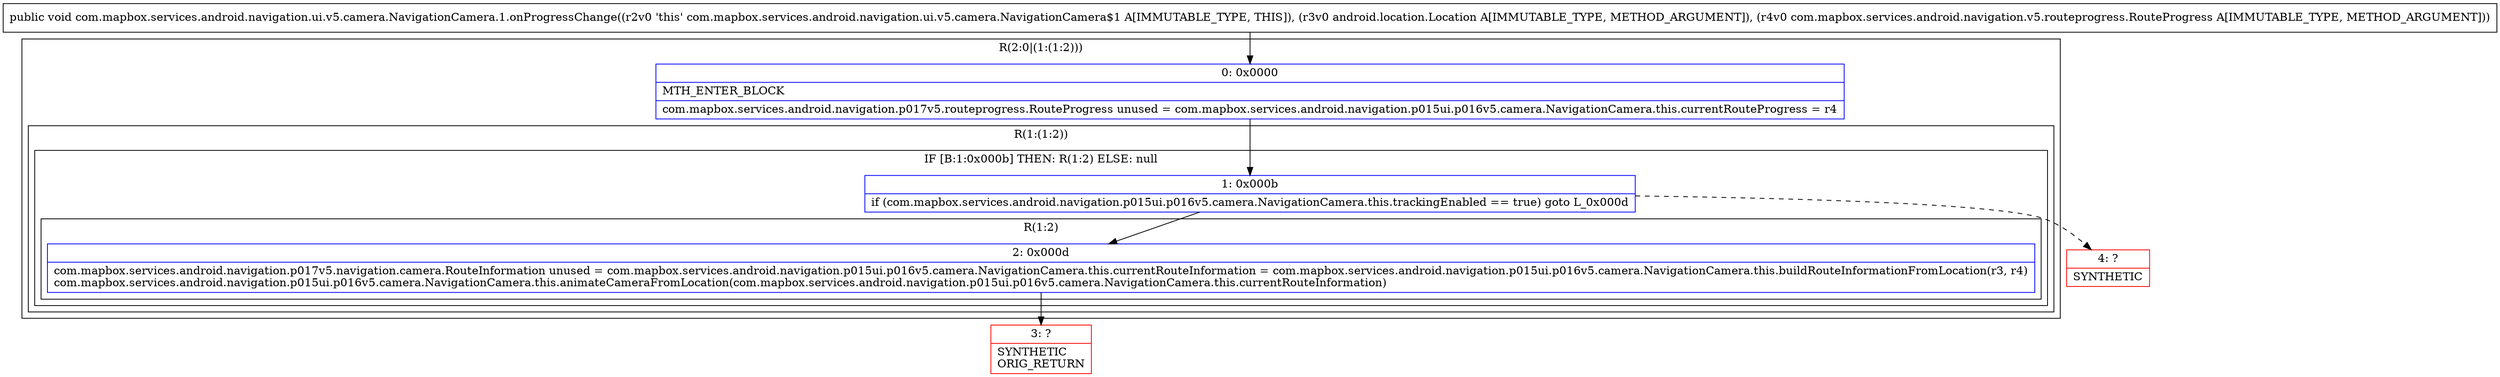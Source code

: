 digraph "CFG forcom.mapbox.services.android.navigation.ui.v5.camera.NavigationCamera.1.onProgressChange(Landroid\/location\/Location;Lcom\/mapbox\/services\/android\/navigation\/v5\/routeprogress\/RouteProgress;)V" {
subgraph cluster_Region_408560187 {
label = "R(2:0|(1:(1:2)))";
node [shape=record,color=blue];
Node_0 [shape=record,label="{0\:\ 0x0000|MTH_ENTER_BLOCK\l|com.mapbox.services.android.navigation.p017v5.routeprogress.RouteProgress unused = com.mapbox.services.android.navigation.p015ui.p016v5.camera.NavigationCamera.this.currentRouteProgress = r4\l}"];
subgraph cluster_Region_626916641 {
label = "R(1:(1:2))";
node [shape=record,color=blue];
subgraph cluster_IfRegion_64850676 {
label = "IF [B:1:0x000b] THEN: R(1:2) ELSE: null";
node [shape=record,color=blue];
Node_1 [shape=record,label="{1\:\ 0x000b|if (com.mapbox.services.android.navigation.p015ui.p016v5.camera.NavigationCamera.this.trackingEnabled == true) goto L_0x000d\l}"];
subgraph cluster_Region_1683154905 {
label = "R(1:2)";
node [shape=record,color=blue];
Node_2 [shape=record,label="{2\:\ 0x000d|com.mapbox.services.android.navigation.p017v5.navigation.camera.RouteInformation unused = com.mapbox.services.android.navigation.p015ui.p016v5.camera.NavigationCamera.this.currentRouteInformation = com.mapbox.services.android.navigation.p015ui.p016v5.camera.NavigationCamera.this.buildRouteInformationFromLocation(r3, r4)\lcom.mapbox.services.android.navigation.p015ui.p016v5.camera.NavigationCamera.this.animateCameraFromLocation(com.mapbox.services.android.navigation.p015ui.p016v5.camera.NavigationCamera.this.currentRouteInformation)\l}"];
}
}
}
}
Node_3 [shape=record,color=red,label="{3\:\ ?|SYNTHETIC\lORIG_RETURN\l}"];
Node_4 [shape=record,color=red,label="{4\:\ ?|SYNTHETIC\l}"];
MethodNode[shape=record,label="{public void com.mapbox.services.android.navigation.ui.v5.camera.NavigationCamera.1.onProgressChange((r2v0 'this' com.mapbox.services.android.navigation.ui.v5.camera.NavigationCamera$1 A[IMMUTABLE_TYPE, THIS]), (r3v0 android.location.Location A[IMMUTABLE_TYPE, METHOD_ARGUMENT]), (r4v0 com.mapbox.services.android.navigation.v5.routeprogress.RouteProgress A[IMMUTABLE_TYPE, METHOD_ARGUMENT])) }"];
MethodNode -> Node_0;
Node_0 -> Node_1;
Node_1 -> Node_2;
Node_1 -> Node_4[style=dashed];
Node_2 -> Node_3;
}

